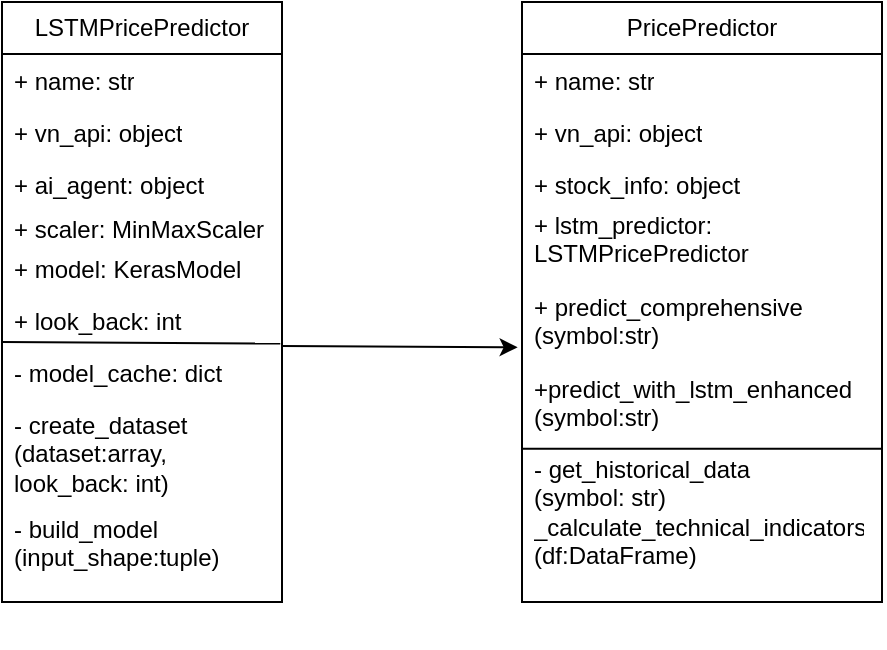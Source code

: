<mxfile version="28.1.2">
  <diagram name="Page-1" id="ZGZTSU7eNrD8ZnqdS6AF">
    <mxGraphModel dx="533" dy="694" grid="1" gridSize="10" guides="1" tooltips="1" connect="1" arrows="1" fold="1" page="1" pageScale="1" pageWidth="850" pageHeight="1100" math="0" shadow="0">
      <root>
        <mxCell id="0" />
        <mxCell id="1" parent="0" />
        <mxCell id="2sKW726GPTn3srNQvzTI-2" value="LSTMPricePredictor" style="swimlane;fontStyle=0;childLayout=stackLayout;horizontal=1;startSize=26;fillColor=none;horizontalStack=0;resizeParent=1;resizeParentMax=0;resizeLast=0;collapsible=1;marginBottom=0;whiteSpace=wrap;html=1;" vertex="1" parent="1">
          <mxGeometry x="60" y="440" width="140" height="300" as="geometry" />
        </mxCell>
        <mxCell id="2sKW726GPTn3srNQvzTI-3" value="+ name: str" style="text;strokeColor=none;fillColor=none;align=left;verticalAlign=top;spacingLeft=4;spacingRight=4;overflow=hidden;rotatable=0;points=[[0,0.5],[1,0.5]];portConstraint=eastwest;whiteSpace=wrap;html=1;" vertex="1" parent="2sKW726GPTn3srNQvzTI-2">
          <mxGeometry y="26" width="140" height="26" as="geometry" />
        </mxCell>
        <mxCell id="2sKW726GPTn3srNQvzTI-4" value="+ vn_api: object" style="text;strokeColor=none;fillColor=none;align=left;verticalAlign=top;spacingLeft=4;spacingRight=4;overflow=hidden;rotatable=0;points=[[0,0.5],[1,0.5]];portConstraint=eastwest;whiteSpace=wrap;html=1;" vertex="1" parent="2sKW726GPTn3srNQvzTI-2">
          <mxGeometry y="52" width="140" height="26" as="geometry" />
        </mxCell>
        <mxCell id="2sKW726GPTn3srNQvzTI-5" value="+ ai_agent: object" style="text;strokeColor=none;fillColor=none;align=left;verticalAlign=top;spacingLeft=4;spacingRight=4;overflow=hidden;rotatable=0;points=[[0,0.5],[1,0.5]];portConstraint=eastwest;whiteSpace=wrap;html=1;" vertex="1" parent="2sKW726GPTn3srNQvzTI-2">
          <mxGeometry y="78" width="140" height="222" as="geometry" />
        </mxCell>
        <mxCell id="2sKW726GPTn3srNQvzTI-7" value="+ scaler: MinMaxScaler" style="text;strokeColor=none;fillColor=none;align=left;verticalAlign=top;spacingLeft=4;spacingRight=4;overflow=hidden;rotatable=0;points=[[0,0.5],[1,0.5]];portConstraint=eastwest;whiteSpace=wrap;html=1;" vertex="1" parent="1">
          <mxGeometry x="60" y="540" width="140" height="20" as="geometry" />
        </mxCell>
        <mxCell id="2sKW726GPTn3srNQvzTI-8" value="+ model: KerasModel" style="text;strokeColor=none;fillColor=none;align=left;verticalAlign=top;spacingLeft=4;spacingRight=4;overflow=hidden;rotatable=0;points=[[0,0.5],[1,0.5]];portConstraint=eastwest;whiteSpace=wrap;html=1;" vertex="1" parent="1">
          <mxGeometry x="60" y="560" width="140" height="26" as="geometry" />
        </mxCell>
        <mxCell id="2sKW726GPTn3srNQvzTI-9" value="+ look_back: int" style="text;strokeColor=none;fillColor=none;align=left;verticalAlign=top;spacingLeft=4;spacingRight=4;overflow=hidden;rotatable=0;points=[[0,0.5],[1,0.5]];portConstraint=eastwest;whiteSpace=wrap;html=1;" vertex="1" parent="1">
          <mxGeometry x="60" y="586" width="140" height="26" as="geometry" />
        </mxCell>
        <mxCell id="2sKW726GPTn3srNQvzTI-10" value="- model_cache: dict" style="text;strokeColor=none;fillColor=none;align=left;verticalAlign=top;spacingLeft=4;spacingRight=4;overflow=hidden;rotatable=0;points=[[0,0.5],[1,0.5]];portConstraint=eastwest;whiteSpace=wrap;html=1;" vertex="1" parent="1">
          <mxGeometry x="60" y="612" width="140" height="26" as="geometry" />
        </mxCell>
        <mxCell id="2sKW726GPTn3srNQvzTI-11" value="- create_dataset (dataset:array, look_back: int)" style="text;strokeColor=none;fillColor=none;align=left;verticalAlign=top;spacingLeft=4;spacingRight=4;overflow=hidden;rotatable=0;points=[[0,0.5],[1,0.5]];portConstraint=eastwest;whiteSpace=wrap;html=1;" vertex="1" parent="1">
          <mxGeometry x="60" y="638" width="140" height="52" as="geometry" />
        </mxCell>
        <mxCell id="2sKW726GPTn3srNQvzTI-12" value="- build_model&lt;div&gt;(input_shape:tuple)&lt;/div&gt;" style="text;strokeColor=none;fillColor=none;align=left;verticalAlign=top;spacingLeft=4;spacingRight=4;overflow=hidden;rotatable=0;points=[[0,0.5],[1,0.5]];portConstraint=eastwest;whiteSpace=wrap;html=1;" vertex="1" parent="1">
          <mxGeometry x="60" y="690" width="140" height="40" as="geometry" />
        </mxCell>
        <mxCell id="2sKW726GPTn3srNQvzTI-16" value="" style="endArrow=classic;html=1;rounded=0;entryX=-0.014;entryY=0.801;entryDx=0;entryDy=0;entryPerimeter=0;" edge="1" parent="1" target="2sKW726GPTn3srNQvzTI-27">
          <mxGeometry width="50" height="50" relative="1" as="geometry">
            <mxPoint x="200" y="612" as="sourcePoint" />
            <mxPoint x="320" y="614" as="targetPoint" />
          </mxGeometry>
        </mxCell>
        <mxCell id="2sKW726GPTn3srNQvzTI-17" value="PricePredictor" style="swimlane;fontStyle=0;childLayout=stackLayout;horizontal=1;startSize=26;fillColor=none;horizontalStack=0;resizeParent=1;resizeParentMax=0;resizeLast=0;collapsible=1;marginBottom=0;whiteSpace=wrap;html=1;" vertex="1" parent="1">
          <mxGeometry x="320" y="440" width="180" height="300" as="geometry" />
        </mxCell>
        <mxCell id="2sKW726GPTn3srNQvzTI-18" value="+ name: str" style="text;strokeColor=none;fillColor=none;align=left;verticalAlign=top;spacingLeft=4;spacingRight=4;overflow=hidden;rotatable=0;points=[[0,0.5],[1,0.5]];portConstraint=eastwest;whiteSpace=wrap;html=1;" vertex="1" parent="2sKW726GPTn3srNQvzTI-17">
          <mxGeometry y="26" width="180" height="26" as="geometry" />
        </mxCell>
        <mxCell id="2sKW726GPTn3srNQvzTI-19" value="+ vn_api: object" style="text;strokeColor=none;fillColor=none;align=left;verticalAlign=top;spacingLeft=4;spacingRight=4;overflow=hidden;rotatable=0;points=[[0,0.5],[1,0.5]];portConstraint=eastwest;whiteSpace=wrap;html=1;" vertex="1" parent="2sKW726GPTn3srNQvzTI-17">
          <mxGeometry y="52" width="180" height="26" as="geometry" />
        </mxCell>
        <mxCell id="2sKW726GPTn3srNQvzTI-20" value="+ stock_info: object" style="text;strokeColor=none;fillColor=none;align=left;verticalAlign=top;spacingLeft=4;spacingRight=4;overflow=hidden;rotatable=0;points=[[0,0.5],[1,0.5]];portConstraint=eastwest;whiteSpace=wrap;html=1;" vertex="1" parent="2sKW726GPTn3srNQvzTI-17">
          <mxGeometry y="78" width="180" height="222" as="geometry" />
        </mxCell>
        <mxCell id="2sKW726GPTn3srNQvzTI-21" value="+ lstm_predictor: LSTMPricePredictor" style="text;strokeColor=none;fillColor=none;align=left;verticalAlign=top;spacingLeft=4;spacingRight=4;overflow=hidden;rotatable=0;points=[[0,0.5],[1,0.5]];portConstraint=eastwest;whiteSpace=wrap;html=1;" vertex="1" parent="1">
          <mxGeometry x="320" y="538" width="140" height="42" as="geometry" />
        </mxCell>
        <mxCell id="2sKW726GPTn3srNQvzTI-26" value="" style="endArrow=none;html=1;rounded=0;entryX=0.994;entryY=0.954;entryDx=0;entryDy=0;entryPerimeter=0;" edge="1" parent="1" target="2sKW726GPTn3srNQvzTI-9">
          <mxGeometry width="50" height="50" relative="1" as="geometry">
            <mxPoint x="60" y="610" as="sourcePoint" />
            <mxPoint x="110" y="560" as="targetPoint" />
          </mxGeometry>
        </mxCell>
        <mxCell id="2sKW726GPTn3srNQvzTI-27" value="+ predict_comprehensive&lt;div&gt;(symbol:str)&lt;/div&gt;" style="text;strokeColor=none;fillColor=none;align=left;verticalAlign=top;spacingLeft=4;spacingRight=4;overflow=hidden;rotatable=0;points=[[0,0.5],[1,0.5]];portConstraint=eastwest;whiteSpace=wrap;html=1;" vertex="1" parent="1">
          <mxGeometry x="320" y="579" width="155" height="42" as="geometry" />
        </mxCell>
        <mxCell id="2sKW726GPTn3srNQvzTI-29" value="+predict_with_lstm_enhanced&lt;div&gt;(symbol:str)&lt;/div&gt;" style="text;strokeColor=none;fillColor=none;align=left;verticalAlign=top;spacingLeft=4;spacingRight=4;overflow=hidden;rotatable=0;points=[[0,0.5],[1,0.5]];portConstraint=eastwest;whiteSpace=wrap;html=1;" vertex="1" parent="1">
          <mxGeometry x="320" y="620" width="175" height="40" as="geometry" />
        </mxCell>
        <mxCell id="2sKW726GPTn3srNQvzTI-31" value="- get_historical_data&lt;div&gt;(symbol: str)&lt;/div&gt;&lt;div&gt;&lt;span style=&quot;background-color: transparent; color: light-dark(rgb(0, 0, 0), rgb(255, 255, 255));&quot;&gt;_calculate_technical_indicators&lt;/span&gt;&lt;/div&gt;&lt;div&gt;(df:DataFrame)&lt;/div&gt;" style="text;strokeColor=none;fillColor=none;align=left;verticalAlign=top;spacingLeft=4;spacingRight=4;overflow=hidden;rotatable=0;points=[[0,0.5],[1,0.5]];portConstraint=eastwest;whiteSpace=wrap;html=1;" vertex="1" parent="1">
          <mxGeometry x="320" y="660" width="175" height="100" as="geometry" />
        </mxCell>
        <mxCell id="2sKW726GPTn3srNQvzTI-39" value="" style="endArrow=none;html=1;rounded=0;" edge="1" parent="1">
          <mxGeometry width="50" height="50" relative="1" as="geometry">
            <mxPoint x="320" y="663.38" as="sourcePoint" />
            <mxPoint x="500" y="663.38" as="targetPoint" />
          </mxGeometry>
        </mxCell>
      </root>
    </mxGraphModel>
  </diagram>
</mxfile>
